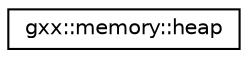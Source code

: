 digraph "Graphical Class Hierarchy"
{
  edge [fontname="Helvetica",fontsize="10",labelfontname="Helvetica",labelfontsize="10"];
  node [fontname="Helvetica",fontsize="10",shape=record];
  rankdir="LR";
  Node1 [label="gxx::memory::heap",height=0.2,width=0.4,color="black", fillcolor="white", style="filled",URL="$classgxx_1_1memory_1_1heap.html"];
}
